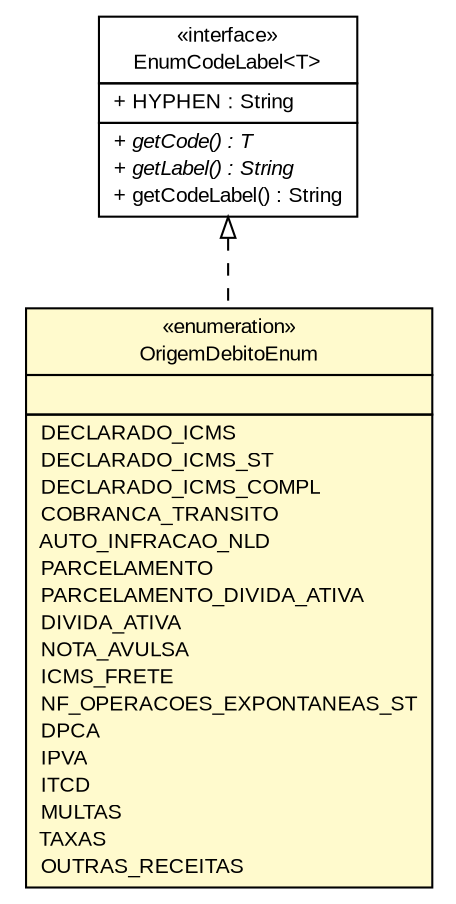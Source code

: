 #!/usr/local/bin/dot
#
# Class diagram 
# Generated by UMLGraph version R5_6 (http://www.umlgraph.org/)
#

digraph G {
	edge [fontname="arial",fontsize=10,labelfontname="arial",labelfontsize=10];
	node [fontname="arial",fontsize=10,shape=plaintext];
	nodesep=0.25;
	ranksep=0.5;
	// br.gov.to.sefaz.arr.persistence.enums.OrigemDebitoEnum
	c102921 [label=<<table title="br.gov.to.sefaz.arr.persistence.enums.OrigemDebitoEnum" border="0" cellborder="1" cellspacing="0" cellpadding="2" port="p" bgcolor="lemonChiffon" href="./OrigemDebitoEnum.html">
		<tr><td><table border="0" cellspacing="0" cellpadding="1">
<tr><td align="center" balign="center"> &#171;enumeration&#187; </td></tr>
<tr><td align="center" balign="center"> OrigemDebitoEnum </td></tr>
		</table></td></tr>
		<tr><td><table border="0" cellspacing="0" cellpadding="1">
<tr><td align="left" balign="left">  </td></tr>
		</table></td></tr>
		<tr><td><table border="0" cellspacing="0" cellpadding="1">
<tr><td align="left" balign="left"> DECLARADO_ICMS </td></tr>
<tr><td align="left" balign="left"> DECLARADO_ICMS_ST </td></tr>
<tr><td align="left" balign="left"> DECLARADO_ICMS_COMPL </td></tr>
<tr><td align="left" balign="left"> COBRANCA_TRANSITO </td></tr>
<tr><td align="left" balign="left"> AUTO_INFRACAO_NLD </td></tr>
<tr><td align="left" balign="left"> PARCELAMENTO </td></tr>
<tr><td align="left" balign="left"> PARCELAMENTO_DIVIDA_ATIVA </td></tr>
<tr><td align="left" balign="left"> DIVIDA_ATIVA </td></tr>
<tr><td align="left" balign="left"> NOTA_AVULSA </td></tr>
<tr><td align="left" balign="left"> ICMS_FRETE </td></tr>
<tr><td align="left" balign="left"> NF_OPERACOES_EXPONTANEAS_ST </td></tr>
<tr><td align="left" balign="left"> DPCA </td></tr>
<tr><td align="left" balign="left"> IPVA </td></tr>
<tr><td align="left" balign="left"> ITCD </td></tr>
<tr><td align="left" balign="left"> MULTAS </td></tr>
<tr><td align="left" balign="left"> TAXAS </td></tr>
<tr><td align="left" balign="left"> OUTRAS_RECEITAS </td></tr>
		</table></td></tr>
		</table>>, URL="./OrigemDebitoEnum.html", fontname="arial", fontcolor="black", fontsize=10.0];
	//br.gov.to.sefaz.arr.persistence.enums.OrigemDebitoEnum implements br.gov.to.sefaz.persistence.enums.EnumCodeLabel<T>
	c103086:p -> c102921:p [dir=back,arrowtail=empty,style=dashed];
	// br.gov.to.sefaz.persistence.enums.EnumCodeLabel<T>
	c103086 [label=<<table title="br.gov.to.sefaz.persistence.enums.EnumCodeLabel" border="0" cellborder="1" cellspacing="0" cellpadding="2" port="p" href="http://java.sun.com/j2se/1.4.2/docs/api/br/gov/to/sefaz/persistence/enums/EnumCodeLabel.html">
		<tr><td><table border="0" cellspacing="0" cellpadding="1">
<tr><td align="center" balign="center"> &#171;interface&#187; </td></tr>
<tr><td align="center" balign="center"> EnumCodeLabel&lt;T&gt; </td></tr>
		</table></td></tr>
		<tr><td><table border="0" cellspacing="0" cellpadding="1">
<tr><td align="left" balign="left"> + HYPHEN : String </td></tr>
		</table></td></tr>
		<tr><td><table border="0" cellspacing="0" cellpadding="1">
<tr><td align="left" balign="left"><font face="arial italic" point-size="10.0"> + getCode() : T </font></td></tr>
<tr><td align="left" balign="left"><font face="arial italic" point-size="10.0"> + getLabel() : String </font></td></tr>
<tr><td align="left" balign="left"> + getCodeLabel() : String </td></tr>
		</table></td></tr>
		</table>>, URL="http://java.sun.com/j2se/1.4.2/docs/api/br/gov/to/sefaz/persistence/enums/EnumCodeLabel.html", fontname="arial", fontcolor="black", fontsize=10.0];
}

